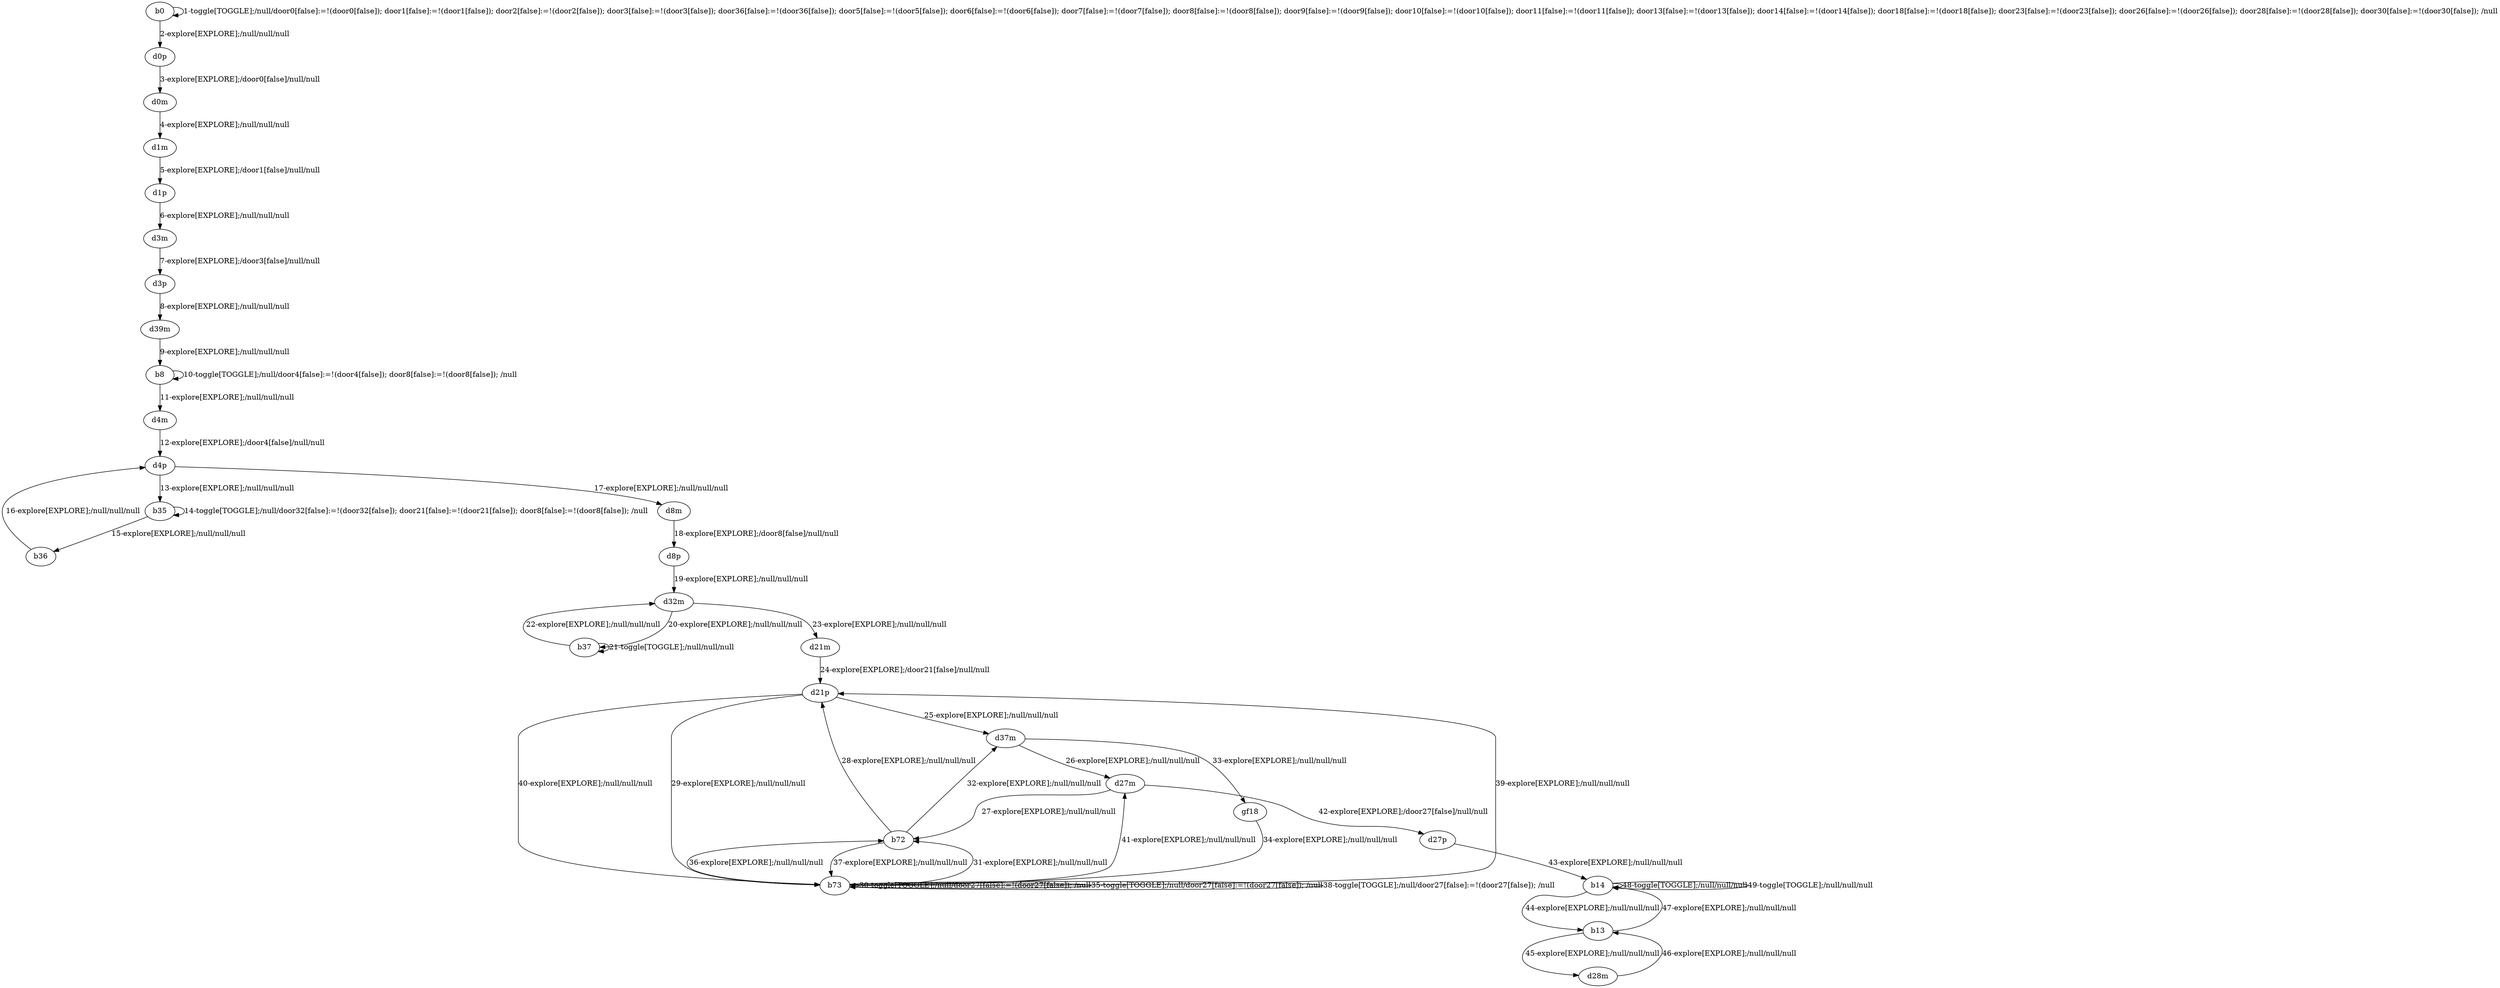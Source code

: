 # Total number of goals covered by this test: 7
# b13 --> b14
# b13 --> d28m
# d27p --> b14
# d27m --> d27p
# b14 --> b13
# b14 --> b14
# d28m --> b13

digraph g {
"b0" -> "b0" [label = "1-toggle[TOGGLE];/null/door0[false]:=!(door0[false]); door1[false]:=!(door1[false]); door2[false]:=!(door2[false]); door3[false]:=!(door3[false]); door36[false]:=!(door36[false]); door5[false]:=!(door5[false]); door6[false]:=!(door6[false]); door7[false]:=!(door7[false]); door8[false]:=!(door8[false]); door9[false]:=!(door9[false]); door10[false]:=!(door10[false]); door11[false]:=!(door11[false]); door13[false]:=!(door13[false]); door14[false]:=!(door14[false]); door18[false]:=!(door18[false]); door23[false]:=!(door23[false]); door26[false]:=!(door26[false]); door28[false]:=!(door28[false]); door30[false]:=!(door30[false]); /null"];
"b0" -> "d0p" [label = "2-explore[EXPLORE];/null/null/null"];
"d0p" -> "d0m" [label = "3-explore[EXPLORE];/door0[false]/null/null"];
"d0m" -> "d1m" [label = "4-explore[EXPLORE];/null/null/null"];
"d1m" -> "d1p" [label = "5-explore[EXPLORE];/door1[false]/null/null"];
"d1p" -> "d3m" [label = "6-explore[EXPLORE];/null/null/null"];
"d3m" -> "d3p" [label = "7-explore[EXPLORE];/door3[false]/null/null"];
"d3p" -> "d39m" [label = "8-explore[EXPLORE];/null/null/null"];
"d39m" -> "b8" [label = "9-explore[EXPLORE];/null/null/null"];
"b8" -> "b8" [label = "10-toggle[TOGGLE];/null/door4[false]:=!(door4[false]); door8[false]:=!(door8[false]); /null"];
"b8" -> "d4m" [label = "11-explore[EXPLORE];/null/null/null"];
"d4m" -> "d4p" [label = "12-explore[EXPLORE];/door4[false]/null/null"];
"d4p" -> "b35" [label = "13-explore[EXPLORE];/null/null/null"];
"b35" -> "b35" [label = "14-toggle[TOGGLE];/null/door32[false]:=!(door32[false]); door21[false]:=!(door21[false]); door8[false]:=!(door8[false]); /null"];
"b35" -> "b36" [label = "15-explore[EXPLORE];/null/null/null"];
"b36" -> "d4p" [label = "16-explore[EXPLORE];/null/null/null"];
"d4p" -> "d8m" [label = "17-explore[EXPLORE];/null/null/null"];
"d8m" -> "d8p" [label = "18-explore[EXPLORE];/door8[false]/null/null"];
"d8p" -> "d32m" [label = "19-explore[EXPLORE];/null/null/null"];
"d32m" -> "b37" [label = "20-explore[EXPLORE];/null/null/null"];
"b37" -> "b37" [label = "21-toggle[TOGGLE];/null/null/null"];
"b37" -> "d32m" [label = "22-explore[EXPLORE];/null/null/null"];
"d32m" -> "d21m" [label = "23-explore[EXPLORE];/null/null/null"];
"d21m" -> "d21p" [label = "24-explore[EXPLORE];/door21[false]/null/null"];
"d21p" -> "d37m" [label = "25-explore[EXPLORE];/null/null/null"];
"d37m" -> "d27m" [label = "26-explore[EXPLORE];/null/null/null"];
"d27m" -> "b72" [label = "27-explore[EXPLORE];/null/null/null"];
"b72" -> "d21p" [label = "28-explore[EXPLORE];/null/null/null"];
"d21p" -> "b73" [label = "29-explore[EXPLORE];/null/null/null"];
"b73" -> "b73" [label = "30-toggle[TOGGLE];/null/door27[false]:=!(door27[false]); /null"];
"b73" -> "b72" [label = "31-explore[EXPLORE];/null/null/null"];
"b72" -> "d37m" [label = "32-explore[EXPLORE];/null/null/null"];
"d37m" -> "gf18" [label = "33-explore[EXPLORE];/null/null/null"];
"gf18" -> "b73" [label = "34-explore[EXPLORE];/null/null/null"];
"b73" -> "b73" [label = "35-toggle[TOGGLE];/null/door27[false]:=!(door27[false]); /null"];
"b73" -> "b72" [label = "36-explore[EXPLORE];/null/null/null"];
"b72" -> "b73" [label = "37-explore[EXPLORE];/null/null/null"];
"b73" -> "b73" [label = "38-toggle[TOGGLE];/null/door27[false]:=!(door27[false]); /null"];
"b73" -> "d21p" [label = "39-explore[EXPLORE];/null/null/null"];
"d21p" -> "b73" [label = "40-explore[EXPLORE];/null/null/null"];
"b73" -> "d27m" [label = "41-explore[EXPLORE];/null/null/null"];
"d27m" -> "d27p" [label = "42-explore[EXPLORE];/door27[false]/null/null"];
"d27p" -> "b14" [label = "43-explore[EXPLORE];/null/null/null"];
"b14" -> "b13" [label = "44-explore[EXPLORE];/null/null/null"];
"b13" -> "d28m" [label = "45-explore[EXPLORE];/null/null/null"];
"d28m" -> "b13" [label = "46-explore[EXPLORE];/null/null/null"];
"b13" -> "b14" [label = "47-explore[EXPLORE];/null/null/null"];
"b14" -> "b14" [label = "48-toggle[TOGGLE];/null/null/null"];
"b14" -> "b14" [label = "49-toggle[TOGGLE];/null/null/null"];
}